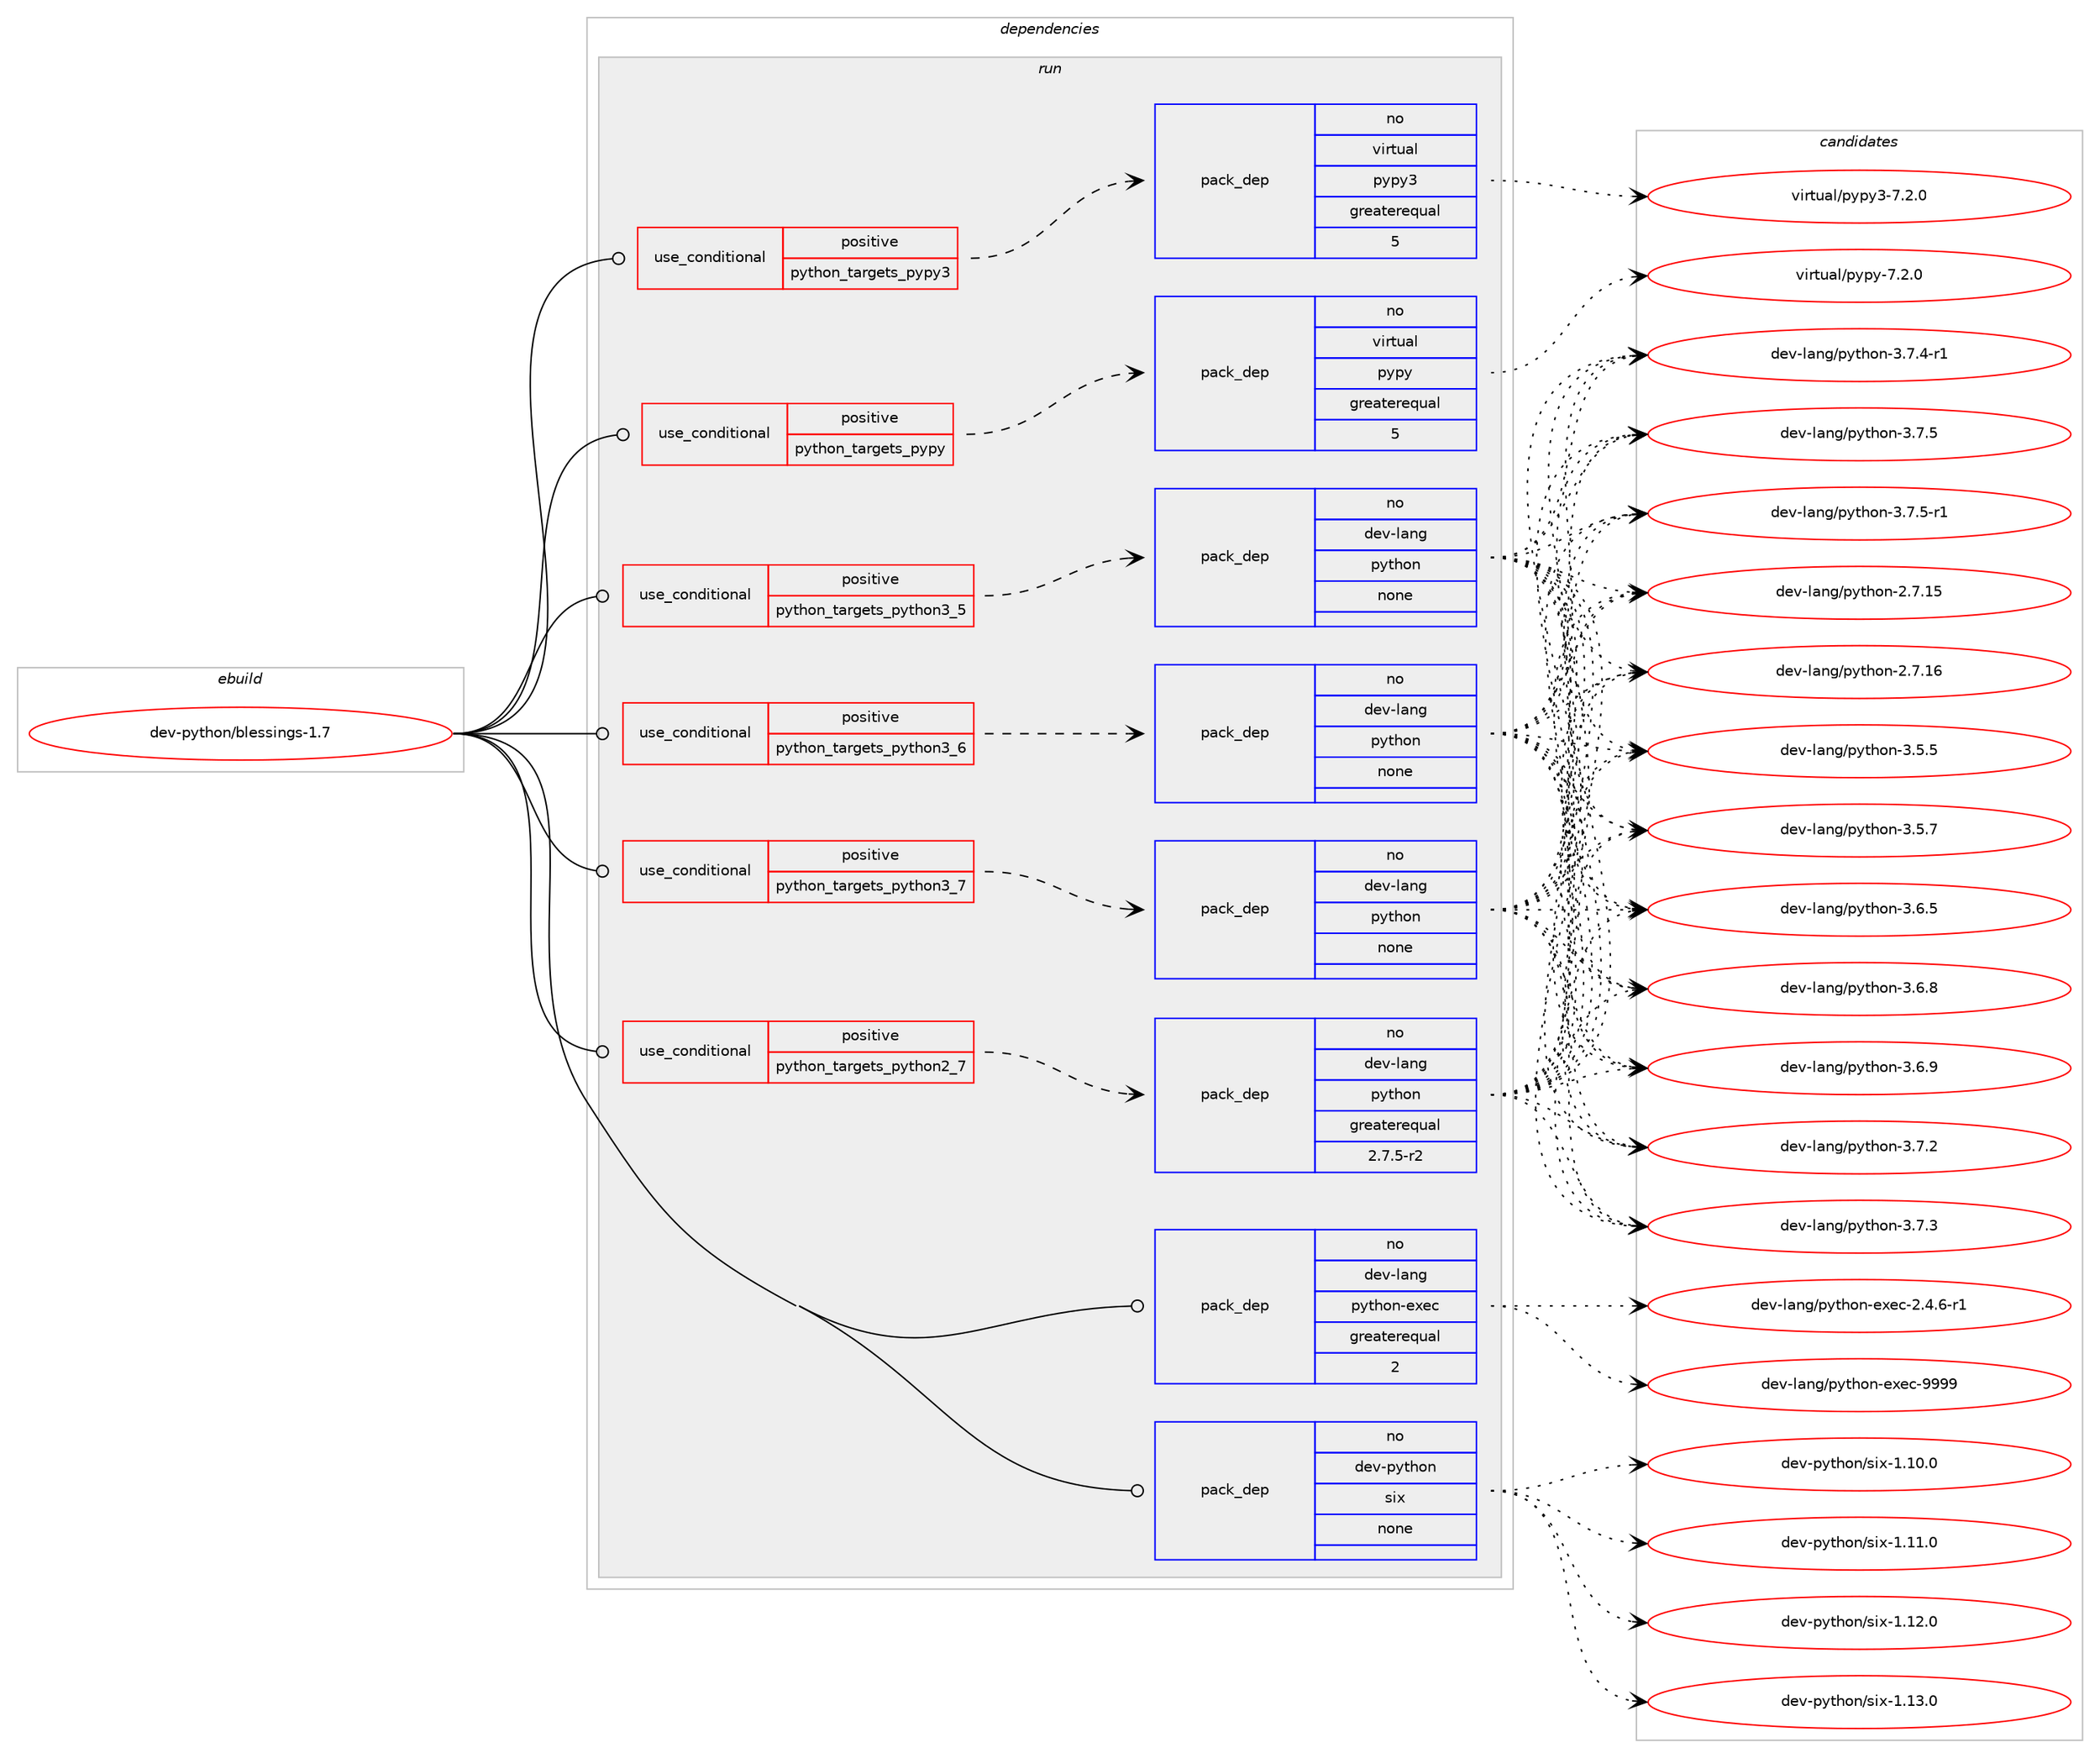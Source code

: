 digraph prolog {

# *************
# Graph options
# *************

newrank=true;
concentrate=true;
compound=true;
graph [rankdir=LR,fontname=Helvetica,fontsize=10,ranksep=1.5];#, ranksep=2.5, nodesep=0.2];
edge  [arrowhead=vee];
node  [fontname=Helvetica,fontsize=10];

# **********
# The ebuild
# **********

subgraph cluster_leftcol {
color=gray;
rank=same;
label=<<i>ebuild</i>>;
id [label="dev-python/blessings-1.7", color=red, width=4, href="../dev-python/blessings-1.7.svg"];
}

# ****************
# The dependencies
# ****************

subgraph cluster_midcol {
color=gray;
label=<<i>dependencies</i>>;
subgraph cluster_compile {
fillcolor="#eeeeee";
style=filled;
label=<<i>compile</i>>;
}
subgraph cluster_compileandrun {
fillcolor="#eeeeee";
style=filled;
label=<<i>compile and run</i>>;
}
subgraph cluster_run {
fillcolor="#eeeeee";
style=filled;
label=<<i>run</i>>;
subgraph cond136945 {
dependency596983 [label=<<TABLE BORDER="0" CELLBORDER="1" CELLSPACING="0" CELLPADDING="4"><TR><TD ROWSPAN="3" CELLPADDING="10">use_conditional</TD></TR><TR><TD>positive</TD></TR><TR><TD>python_targets_pypy</TD></TR></TABLE>>, shape=none, color=red];
subgraph pack448263 {
dependency596984 [label=<<TABLE BORDER="0" CELLBORDER="1" CELLSPACING="0" CELLPADDING="4" WIDTH="220"><TR><TD ROWSPAN="6" CELLPADDING="30">pack_dep</TD></TR><TR><TD WIDTH="110">no</TD></TR><TR><TD>virtual</TD></TR><TR><TD>pypy</TD></TR><TR><TD>greaterequal</TD></TR><TR><TD>5</TD></TR></TABLE>>, shape=none, color=blue];
}
dependency596983:e -> dependency596984:w [weight=20,style="dashed",arrowhead="vee"];
}
id:e -> dependency596983:w [weight=20,style="solid",arrowhead="odot"];
subgraph cond136946 {
dependency596985 [label=<<TABLE BORDER="0" CELLBORDER="1" CELLSPACING="0" CELLPADDING="4"><TR><TD ROWSPAN="3" CELLPADDING="10">use_conditional</TD></TR><TR><TD>positive</TD></TR><TR><TD>python_targets_pypy3</TD></TR></TABLE>>, shape=none, color=red];
subgraph pack448264 {
dependency596986 [label=<<TABLE BORDER="0" CELLBORDER="1" CELLSPACING="0" CELLPADDING="4" WIDTH="220"><TR><TD ROWSPAN="6" CELLPADDING="30">pack_dep</TD></TR><TR><TD WIDTH="110">no</TD></TR><TR><TD>virtual</TD></TR><TR><TD>pypy3</TD></TR><TR><TD>greaterequal</TD></TR><TR><TD>5</TD></TR></TABLE>>, shape=none, color=blue];
}
dependency596985:e -> dependency596986:w [weight=20,style="dashed",arrowhead="vee"];
}
id:e -> dependency596985:w [weight=20,style="solid",arrowhead="odot"];
subgraph cond136947 {
dependency596987 [label=<<TABLE BORDER="0" CELLBORDER="1" CELLSPACING="0" CELLPADDING="4"><TR><TD ROWSPAN="3" CELLPADDING="10">use_conditional</TD></TR><TR><TD>positive</TD></TR><TR><TD>python_targets_python2_7</TD></TR></TABLE>>, shape=none, color=red];
subgraph pack448265 {
dependency596988 [label=<<TABLE BORDER="0" CELLBORDER="1" CELLSPACING="0" CELLPADDING="4" WIDTH="220"><TR><TD ROWSPAN="6" CELLPADDING="30">pack_dep</TD></TR><TR><TD WIDTH="110">no</TD></TR><TR><TD>dev-lang</TD></TR><TR><TD>python</TD></TR><TR><TD>greaterequal</TD></TR><TR><TD>2.7.5-r2</TD></TR></TABLE>>, shape=none, color=blue];
}
dependency596987:e -> dependency596988:w [weight=20,style="dashed",arrowhead="vee"];
}
id:e -> dependency596987:w [weight=20,style="solid",arrowhead="odot"];
subgraph cond136948 {
dependency596989 [label=<<TABLE BORDER="0" CELLBORDER="1" CELLSPACING="0" CELLPADDING="4"><TR><TD ROWSPAN="3" CELLPADDING="10">use_conditional</TD></TR><TR><TD>positive</TD></TR><TR><TD>python_targets_python3_5</TD></TR></TABLE>>, shape=none, color=red];
subgraph pack448266 {
dependency596990 [label=<<TABLE BORDER="0" CELLBORDER="1" CELLSPACING="0" CELLPADDING="4" WIDTH="220"><TR><TD ROWSPAN="6" CELLPADDING="30">pack_dep</TD></TR><TR><TD WIDTH="110">no</TD></TR><TR><TD>dev-lang</TD></TR><TR><TD>python</TD></TR><TR><TD>none</TD></TR><TR><TD></TD></TR></TABLE>>, shape=none, color=blue];
}
dependency596989:e -> dependency596990:w [weight=20,style="dashed",arrowhead="vee"];
}
id:e -> dependency596989:w [weight=20,style="solid",arrowhead="odot"];
subgraph cond136949 {
dependency596991 [label=<<TABLE BORDER="0" CELLBORDER="1" CELLSPACING="0" CELLPADDING="4"><TR><TD ROWSPAN="3" CELLPADDING="10">use_conditional</TD></TR><TR><TD>positive</TD></TR><TR><TD>python_targets_python3_6</TD></TR></TABLE>>, shape=none, color=red];
subgraph pack448267 {
dependency596992 [label=<<TABLE BORDER="0" CELLBORDER="1" CELLSPACING="0" CELLPADDING="4" WIDTH="220"><TR><TD ROWSPAN="6" CELLPADDING="30">pack_dep</TD></TR><TR><TD WIDTH="110">no</TD></TR><TR><TD>dev-lang</TD></TR><TR><TD>python</TD></TR><TR><TD>none</TD></TR><TR><TD></TD></TR></TABLE>>, shape=none, color=blue];
}
dependency596991:e -> dependency596992:w [weight=20,style="dashed",arrowhead="vee"];
}
id:e -> dependency596991:w [weight=20,style="solid",arrowhead="odot"];
subgraph cond136950 {
dependency596993 [label=<<TABLE BORDER="0" CELLBORDER="1" CELLSPACING="0" CELLPADDING="4"><TR><TD ROWSPAN="3" CELLPADDING="10">use_conditional</TD></TR><TR><TD>positive</TD></TR><TR><TD>python_targets_python3_7</TD></TR></TABLE>>, shape=none, color=red];
subgraph pack448268 {
dependency596994 [label=<<TABLE BORDER="0" CELLBORDER="1" CELLSPACING="0" CELLPADDING="4" WIDTH="220"><TR><TD ROWSPAN="6" CELLPADDING="30">pack_dep</TD></TR><TR><TD WIDTH="110">no</TD></TR><TR><TD>dev-lang</TD></TR><TR><TD>python</TD></TR><TR><TD>none</TD></TR><TR><TD></TD></TR></TABLE>>, shape=none, color=blue];
}
dependency596993:e -> dependency596994:w [weight=20,style="dashed",arrowhead="vee"];
}
id:e -> dependency596993:w [weight=20,style="solid",arrowhead="odot"];
subgraph pack448269 {
dependency596995 [label=<<TABLE BORDER="0" CELLBORDER="1" CELLSPACING="0" CELLPADDING="4" WIDTH="220"><TR><TD ROWSPAN="6" CELLPADDING="30">pack_dep</TD></TR><TR><TD WIDTH="110">no</TD></TR><TR><TD>dev-lang</TD></TR><TR><TD>python-exec</TD></TR><TR><TD>greaterequal</TD></TR><TR><TD>2</TD></TR></TABLE>>, shape=none, color=blue];
}
id:e -> dependency596995:w [weight=20,style="solid",arrowhead="odot"];
subgraph pack448270 {
dependency596996 [label=<<TABLE BORDER="0" CELLBORDER="1" CELLSPACING="0" CELLPADDING="4" WIDTH="220"><TR><TD ROWSPAN="6" CELLPADDING="30">pack_dep</TD></TR><TR><TD WIDTH="110">no</TD></TR><TR><TD>dev-python</TD></TR><TR><TD>six</TD></TR><TR><TD>none</TD></TR><TR><TD></TD></TR></TABLE>>, shape=none, color=blue];
}
id:e -> dependency596996:w [weight=20,style="solid",arrowhead="odot"];
}
}

# **************
# The candidates
# **************

subgraph cluster_choices {
rank=same;
color=gray;
label=<<i>candidates</i>>;

subgraph choice448263 {
color=black;
nodesep=1;
choice1181051141161179710847112121112121455546504648 [label="virtual/pypy-7.2.0", color=red, width=4,href="../virtual/pypy-7.2.0.svg"];
dependency596984:e -> choice1181051141161179710847112121112121455546504648:w [style=dotted,weight="100"];
}
subgraph choice448264 {
color=black;
nodesep=1;
choice118105114116117971084711212111212151455546504648 [label="virtual/pypy3-7.2.0", color=red, width=4,href="../virtual/pypy3-7.2.0.svg"];
dependency596986:e -> choice118105114116117971084711212111212151455546504648:w [style=dotted,weight="100"];
}
subgraph choice448265 {
color=black;
nodesep=1;
choice10010111845108971101034711212111610411111045504655464953 [label="dev-lang/python-2.7.15", color=red, width=4,href="../dev-lang/python-2.7.15.svg"];
choice10010111845108971101034711212111610411111045504655464954 [label="dev-lang/python-2.7.16", color=red, width=4,href="../dev-lang/python-2.7.16.svg"];
choice100101118451089711010347112121116104111110455146534653 [label="dev-lang/python-3.5.5", color=red, width=4,href="../dev-lang/python-3.5.5.svg"];
choice100101118451089711010347112121116104111110455146534655 [label="dev-lang/python-3.5.7", color=red, width=4,href="../dev-lang/python-3.5.7.svg"];
choice100101118451089711010347112121116104111110455146544653 [label="dev-lang/python-3.6.5", color=red, width=4,href="../dev-lang/python-3.6.5.svg"];
choice100101118451089711010347112121116104111110455146544656 [label="dev-lang/python-3.6.8", color=red, width=4,href="../dev-lang/python-3.6.8.svg"];
choice100101118451089711010347112121116104111110455146544657 [label="dev-lang/python-3.6.9", color=red, width=4,href="../dev-lang/python-3.6.9.svg"];
choice100101118451089711010347112121116104111110455146554650 [label="dev-lang/python-3.7.2", color=red, width=4,href="../dev-lang/python-3.7.2.svg"];
choice100101118451089711010347112121116104111110455146554651 [label="dev-lang/python-3.7.3", color=red, width=4,href="../dev-lang/python-3.7.3.svg"];
choice1001011184510897110103471121211161041111104551465546524511449 [label="dev-lang/python-3.7.4-r1", color=red, width=4,href="../dev-lang/python-3.7.4-r1.svg"];
choice100101118451089711010347112121116104111110455146554653 [label="dev-lang/python-3.7.5", color=red, width=4,href="../dev-lang/python-3.7.5.svg"];
choice1001011184510897110103471121211161041111104551465546534511449 [label="dev-lang/python-3.7.5-r1", color=red, width=4,href="../dev-lang/python-3.7.5-r1.svg"];
dependency596988:e -> choice10010111845108971101034711212111610411111045504655464953:w [style=dotted,weight="100"];
dependency596988:e -> choice10010111845108971101034711212111610411111045504655464954:w [style=dotted,weight="100"];
dependency596988:e -> choice100101118451089711010347112121116104111110455146534653:w [style=dotted,weight="100"];
dependency596988:e -> choice100101118451089711010347112121116104111110455146534655:w [style=dotted,weight="100"];
dependency596988:e -> choice100101118451089711010347112121116104111110455146544653:w [style=dotted,weight="100"];
dependency596988:e -> choice100101118451089711010347112121116104111110455146544656:w [style=dotted,weight="100"];
dependency596988:e -> choice100101118451089711010347112121116104111110455146544657:w [style=dotted,weight="100"];
dependency596988:e -> choice100101118451089711010347112121116104111110455146554650:w [style=dotted,weight="100"];
dependency596988:e -> choice100101118451089711010347112121116104111110455146554651:w [style=dotted,weight="100"];
dependency596988:e -> choice1001011184510897110103471121211161041111104551465546524511449:w [style=dotted,weight="100"];
dependency596988:e -> choice100101118451089711010347112121116104111110455146554653:w [style=dotted,weight="100"];
dependency596988:e -> choice1001011184510897110103471121211161041111104551465546534511449:w [style=dotted,weight="100"];
}
subgraph choice448266 {
color=black;
nodesep=1;
choice10010111845108971101034711212111610411111045504655464953 [label="dev-lang/python-2.7.15", color=red, width=4,href="../dev-lang/python-2.7.15.svg"];
choice10010111845108971101034711212111610411111045504655464954 [label="dev-lang/python-2.7.16", color=red, width=4,href="../dev-lang/python-2.7.16.svg"];
choice100101118451089711010347112121116104111110455146534653 [label="dev-lang/python-3.5.5", color=red, width=4,href="../dev-lang/python-3.5.5.svg"];
choice100101118451089711010347112121116104111110455146534655 [label="dev-lang/python-3.5.7", color=red, width=4,href="../dev-lang/python-3.5.7.svg"];
choice100101118451089711010347112121116104111110455146544653 [label="dev-lang/python-3.6.5", color=red, width=4,href="../dev-lang/python-3.6.5.svg"];
choice100101118451089711010347112121116104111110455146544656 [label="dev-lang/python-3.6.8", color=red, width=4,href="../dev-lang/python-3.6.8.svg"];
choice100101118451089711010347112121116104111110455146544657 [label="dev-lang/python-3.6.9", color=red, width=4,href="../dev-lang/python-3.6.9.svg"];
choice100101118451089711010347112121116104111110455146554650 [label="dev-lang/python-3.7.2", color=red, width=4,href="../dev-lang/python-3.7.2.svg"];
choice100101118451089711010347112121116104111110455146554651 [label="dev-lang/python-3.7.3", color=red, width=4,href="../dev-lang/python-3.7.3.svg"];
choice1001011184510897110103471121211161041111104551465546524511449 [label="dev-lang/python-3.7.4-r1", color=red, width=4,href="../dev-lang/python-3.7.4-r1.svg"];
choice100101118451089711010347112121116104111110455146554653 [label="dev-lang/python-3.7.5", color=red, width=4,href="../dev-lang/python-3.7.5.svg"];
choice1001011184510897110103471121211161041111104551465546534511449 [label="dev-lang/python-3.7.5-r1", color=red, width=4,href="../dev-lang/python-3.7.5-r1.svg"];
dependency596990:e -> choice10010111845108971101034711212111610411111045504655464953:w [style=dotted,weight="100"];
dependency596990:e -> choice10010111845108971101034711212111610411111045504655464954:w [style=dotted,weight="100"];
dependency596990:e -> choice100101118451089711010347112121116104111110455146534653:w [style=dotted,weight="100"];
dependency596990:e -> choice100101118451089711010347112121116104111110455146534655:w [style=dotted,weight="100"];
dependency596990:e -> choice100101118451089711010347112121116104111110455146544653:w [style=dotted,weight="100"];
dependency596990:e -> choice100101118451089711010347112121116104111110455146544656:w [style=dotted,weight="100"];
dependency596990:e -> choice100101118451089711010347112121116104111110455146544657:w [style=dotted,weight="100"];
dependency596990:e -> choice100101118451089711010347112121116104111110455146554650:w [style=dotted,weight="100"];
dependency596990:e -> choice100101118451089711010347112121116104111110455146554651:w [style=dotted,weight="100"];
dependency596990:e -> choice1001011184510897110103471121211161041111104551465546524511449:w [style=dotted,weight="100"];
dependency596990:e -> choice100101118451089711010347112121116104111110455146554653:w [style=dotted,weight="100"];
dependency596990:e -> choice1001011184510897110103471121211161041111104551465546534511449:w [style=dotted,weight="100"];
}
subgraph choice448267 {
color=black;
nodesep=1;
choice10010111845108971101034711212111610411111045504655464953 [label="dev-lang/python-2.7.15", color=red, width=4,href="../dev-lang/python-2.7.15.svg"];
choice10010111845108971101034711212111610411111045504655464954 [label="dev-lang/python-2.7.16", color=red, width=4,href="../dev-lang/python-2.7.16.svg"];
choice100101118451089711010347112121116104111110455146534653 [label="dev-lang/python-3.5.5", color=red, width=4,href="../dev-lang/python-3.5.5.svg"];
choice100101118451089711010347112121116104111110455146534655 [label="dev-lang/python-3.5.7", color=red, width=4,href="../dev-lang/python-3.5.7.svg"];
choice100101118451089711010347112121116104111110455146544653 [label="dev-lang/python-3.6.5", color=red, width=4,href="../dev-lang/python-3.6.5.svg"];
choice100101118451089711010347112121116104111110455146544656 [label="dev-lang/python-3.6.8", color=red, width=4,href="../dev-lang/python-3.6.8.svg"];
choice100101118451089711010347112121116104111110455146544657 [label="dev-lang/python-3.6.9", color=red, width=4,href="../dev-lang/python-3.6.9.svg"];
choice100101118451089711010347112121116104111110455146554650 [label="dev-lang/python-3.7.2", color=red, width=4,href="../dev-lang/python-3.7.2.svg"];
choice100101118451089711010347112121116104111110455146554651 [label="dev-lang/python-3.7.3", color=red, width=4,href="../dev-lang/python-3.7.3.svg"];
choice1001011184510897110103471121211161041111104551465546524511449 [label="dev-lang/python-3.7.4-r1", color=red, width=4,href="../dev-lang/python-3.7.4-r1.svg"];
choice100101118451089711010347112121116104111110455146554653 [label="dev-lang/python-3.7.5", color=red, width=4,href="../dev-lang/python-3.7.5.svg"];
choice1001011184510897110103471121211161041111104551465546534511449 [label="dev-lang/python-3.7.5-r1", color=red, width=4,href="../dev-lang/python-3.7.5-r1.svg"];
dependency596992:e -> choice10010111845108971101034711212111610411111045504655464953:w [style=dotted,weight="100"];
dependency596992:e -> choice10010111845108971101034711212111610411111045504655464954:w [style=dotted,weight="100"];
dependency596992:e -> choice100101118451089711010347112121116104111110455146534653:w [style=dotted,weight="100"];
dependency596992:e -> choice100101118451089711010347112121116104111110455146534655:w [style=dotted,weight="100"];
dependency596992:e -> choice100101118451089711010347112121116104111110455146544653:w [style=dotted,weight="100"];
dependency596992:e -> choice100101118451089711010347112121116104111110455146544656:w [style=dotted,weight="100"];
dependency596992:e -> choice100101118451089711010347112121116104111110455146544657:w [style=dotted,weight="100"];
dependency596992:e -> choice100101118451089711010347112121116104111110455146554650:w [style=dotted,weight="100"];
dependency596992:e -> choice100101118451089711010347112121116104111110455146554651:w [style=dotted,weight="100"];
dependency596992:e -> choice1001011184510897110103471121211161041111104551465546524511449:w [style=dotted,weight="100"];
dependency596992:e -> choice100101118451089711010347112121116104111110455146554653:w [style=dotted,weight="100"];
dependency596992:e -> choice1001011184510897110103471121211161041111104551465546534511449:w [style=dotted,weight="100"];
}
subgraph choice448268 {
color=black;
nodesep=1;
choice10010111845108971101034711212111610411111045504655464953 [label="dev-lang/python-2.7.15", color=red, width=4,href="../dev-lang/python-2.7.15.svg"];
choice10010111845108971101034711212111610411111045504655464954 [label="dev-lang/python-2.7.16", color=red, width=4,href="../dev-lang/python-2.7.16.svg"];
choice100101118451089711010347112121116104111110455146534653 [label="dev-lang/python-3.5.5", color=red, width=4,href="../dev-lang/python-3.5.5.svg"];
choice100101118451089711010347112121116104111110455146534655 [label="dev-lang/python-3.5.7", color=red, width=4,href="../dev-lang/python-3.5.7.svg"];
choice100101118451089711010347112121116104111110455146544653 [label="dev-lang/python-3.6.5", color=red, width=4,href="../dev-lang/python-3.6.5.svg"];
choice100101118451089711010347112121116104111110455146544656 [label="dev-lang/python-3.6.8", color=red, width=4,href="../dev-lang/python-3.6.8.svg"];
choice100101118451089711010347112121116104111110455146544657 [label="dev-lang/python-3.6.9", color=red, width=4,href="../dev-lang/python-3.6.9.svg"];
choice100101118451089711010347112121116104111110455146554650 [label="dev-lang/python-3.7.2", color=red, width=4,href="../dev-lang/python-3.7.2.svg"];
choice100101118451089711010347112121116104111110455146554651 [label="dev-lang/python-3.7.3", color=red, width=4,href="../dev-lang/python-3.7.3.svg"];
choice1001011184510897110103471121211161041111104551465546524511449 [label="dev-lang/python-3.7.4-r1", color=red, width=4,href="../dev-lang/python-3.7.4-r1.svg"];
choice100101118451089711010347112121116104111110455146554653 [label="dev-lang/python-3.7.5", color=red, width=4,href="../dev-lang/python-3.7.5.svg"];
choice1001011184510897110103471121211161041111104551465546534511449 [label="dev-lang/python-3.7.5-r1", color=red, width=4,href="../dev-lang/python-3.7.5-r1.svg"];
dependency596994:e -> choice10010111845108971101034711212111610411111045504655464953:w [style=dotted,weight="100"];
dependency596994:e -> choice10010111845108971101034711212111610411111045504655464954:w [style=dotted,weight="100"];
dependency596994:e -> choice100101118451089711010347112121116104111110455146534653:w [style=dotted,weight="100"];
dependency596994:e -> choice100101118451089711010347112121116104111110455146534655:w [style=dotted,weight="100"];
dependency596994:e -> choice100101118451089711010347112121116104111110455146544653:w [style=dotted,weight="100"];
dependency596994:e -> choice100101118451089711010347112121116104111110455146544656:w [style=dotted,weight="100"];
dependency596994:e -> choice100101118451089711010347112121116104111110455146544657:w [style=dotted,weight="100"];
dependency596994:e -> choice100101118451089711010347112121116104111110455146554650:w [style=dotted,weight="100"];
dependency596994:e -> choice100101118451089711010347112121116104111110455146554651:w [style=dotted,weight="100"];
dependency596994:e -> choice1001011184510897110103471121211161041111104551465546524511449:w [style=dotted,weight="100"];
dependency596994:e -> choice100101118451089711010347112121116104111110455146554653:w [style=dotted,weight="100"];
dependency596994:e -> choice1001011184510897110103471121211161041111104551465546534511449:w [style=dotted,weight="100"];
}
subgraph choice448269 {
color=black;
nodesep=1;
choice10010111845108971101034711212111610411111045101120101994550465246544511449 [label="dev-lang/python-exec-2.4.6-r1", color=red, width=4,href="../dev-lang/python-exec-2.4.6-r1.svg"];
choice10010111845108971101034711212111610411111045101120101994557575757 [label="dev-lang/python-exec-9999", color=red, width=4,href="../dev-lang/python-exec-9999.svg"];
dependency596995:e -> choice10010111845108971101034711212111610411111045101120101994550465246544511449:w [style=dotted,weight="100"];
dependency596995:e -> choice10010111845108971101034711212111610411111045101120101994557575757:w [style=dotted,weight="100"];
}
subgraph choice448270 {
color=black;
nodesep=1;
choice100101118451121211161041111104711510512045494649484648 [label="dev-python/six-1.10.0", color=red, width=4,href="../dev-python/six-1.10.0.svg"];
choice100101118451121211161041111104711510512045494649494648 [label="dev-python/six-1.11.0", color=red, width=4,href="../dev-python/six-1.11.0.svg"];
choice100101118451121211161041111104711510512045494649504648 [label="dev-python/six-1.12.0", color=red, width=4,href="../dev-python/six-1.12.0.svg"];
choice100101118451121211161041111104711510512045494649514648 [label="dev-python/six-1.13.0", color=red, width=4,href="../dev-python/six-1.13.0.svg"];
dependency596996:e -> choice100101118451121211161041111104711510512045494649484648:w [style=dotted,weight="100"];
dependency596996:e -> choice100101118451121211161041111104711510512045494649494648:w [style=dotted,weight="100"];
dependency596996:e -> choice100101118451121211161041111104711510512045494649504648:w [style=dotted,weight="100"];
dependency596996:e -> choice100101118451121211161041111104711510512045494649514648:w [style=dotted,weight="100"];
}
}

}
